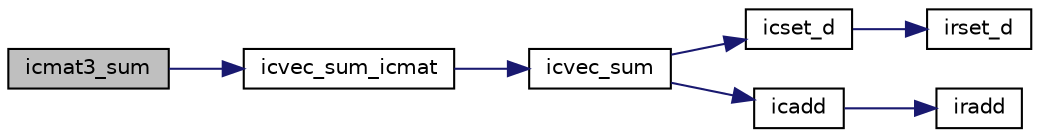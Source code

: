 digraph "icmat3_sum"
{
  edge [fontname="Helvetica",fontsize="10",labelfontname="Helvetica",labelfontsize="10"];
  node [fontname="Helvetica",fontsize="10",shape=record];
  rankdir="LR";
  Node313 [label="icmat3_sum",height=0.2,width=0.4,color="black", fillcolor="grey75", style="filled", fontcolor="black"];
  Node313 -> Node314 [color="midnightblue",fontsize="10",style="solid",fontname="Helvetica"];
  Node314 [label="icvec_sum_icmat",height=0.2,width=0.4,color="black", fillcolor="white", style="filled",URL="$icmat_8c.html#a47ff755cc5e888ed9cc4da52aedae0f0",tooltip="icmulti型の列ごとの和 B=sum(A) "];
  Node314 -> Node315 [color="midnightblue",fontsize="10",style="solid",fontname="Helvetica"];
  Node315 [label="icvec_sum",height=0.2,width=0.4,color="black", fillcolor="white", style="filled",URL="$icvec_8c.html#aa7efedbed4a831f592a8897e1fec8fd9",tooltip="icmulti型のベクトルの要素の総和 value=sum(x) "];
  Node315 -> Node316 [color="midnightblue",fontsize="10",style="solid",fontname="Helvetica"];
  Node316 [label="icset_d",height=0.2,width=0.4,color="black", fillcolor="white", style="filled",URL="$icmulti_8c.html#aa1d9d43bc59bf611a30ac972fb0bb971",tooltip="倍精度実数の設定 [y0,y1]=[x,x]. "];
  Node316 -> Node317 [color="midnightblue",fontsize="10",style="solid",fontname="Helvetica"];
  Node317 [label="irset_d",height=0.2,width=0.4,color="black", fillcolor="white", style="filled",URL="$irmulti_8c.html#a2fdabfa10335af36c3951880616b5589",tooltip="倍精度実数の設定 [y0,y1]=[x,x]. "];
  Node315 -> Node318 [color="midnightblue",fontsize="10",style="solid",fontname="Helvetica"];
  Node318 [label="icadd",height=0.2,width=0.4,color="black", fillcolor="white", style="filled",URL="$icmulti_8c.html#a1a18078d2a7c25e6225ceb5f2b6f561b",tooltip="足し算 [z0,z1]=[x0,x1]+[y0,y1] "];
  Node318 -> Node319 [color="midnightblue",fontsize="10",style="solid",fontname="Helvetica"];
  Node319 [label="iradd",height=0.2,width=0.4,color="black", fillcolor="white", style="filled",URL="$irmulti_8c.html#a2a3a18d72fa9e737ac67d95ccb3e8ca9",tooltip="足し算 [z0,z1]=[x0,x1]+[y0,y1] "];
}
